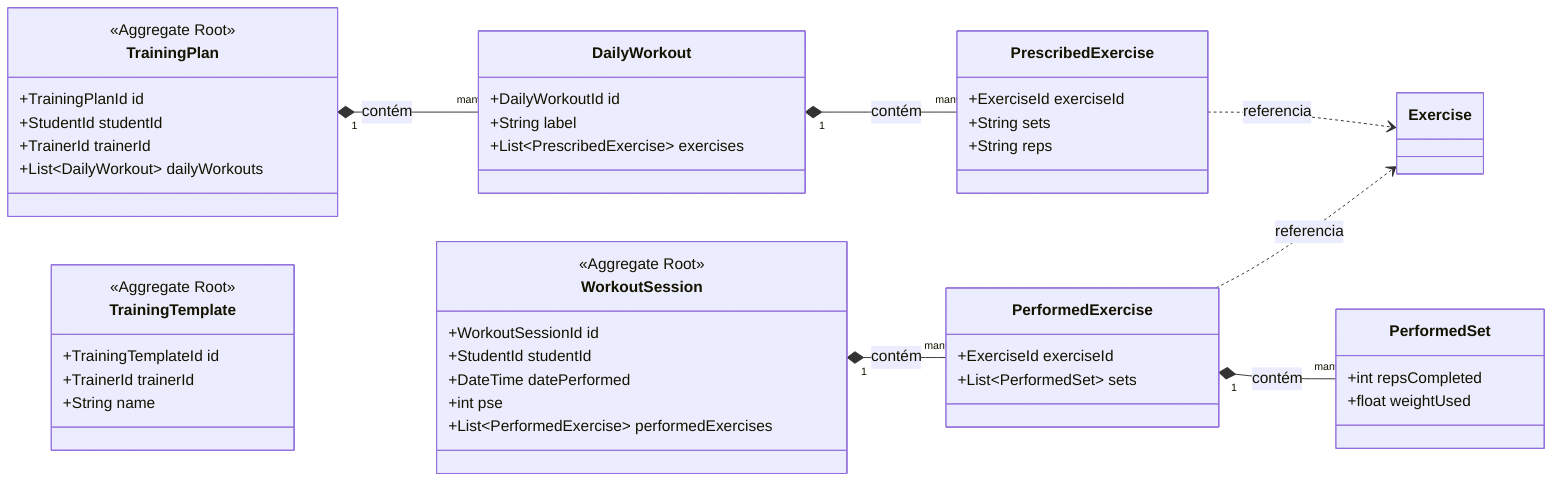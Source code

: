 classDiagram
    direction LR

    class TrainingPlan {
        <<Aggregate Root>>
        +TrainingPlanId id
        +StudentId studentId
        +TrainerId trainerId
        +List~DailyWorkout~ dailyWorkouts
    }

    class DailyWorkout {
        +DailyWorkoutId id
        +String label
        +List~PrescribedExercise~ exercises
    }

    class PrescribedExercise {
        +ExerciseId exerciseId
        +String sets
        +String reps
    }

    class WorkoutSession {
        <<Aggregate Root>>
        +WorkoutSessionId id
        +StudentId studentId
        +DateTime datePerformed
        +int pse
        +List~PerformedExercise~ performedExercises
    }

    class PerformedExercise {
       +ExerciseId exerciseId
       +List~PerformedSet~ sets
    }

    class PerformedSet {
        +int repsCompleted
        +float weightUsed
    }

    class TrainingTemplate {
        <<Aggregate Root>>
        +TrainingTemplateId id
        +TrainerId trainerId
        +String name
    }

    TrainingPlan "1" *-- "many" DailyWorkout : contém
    DailyWorkout "1" *-- "many" PrescribedExercise : contém
    WorkoutSession "1" *-- "many" PerformedExercise : contém
    PerformedExercise "1" *-- "many" PerformedSet : contém

    PrescribedExercise ..> Exercise : referencia
    PerformedExercise ..> Exercise : referencia